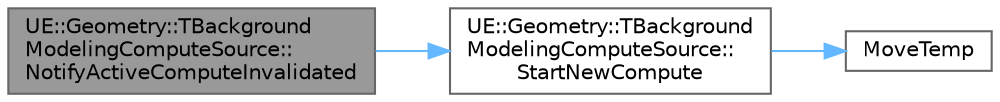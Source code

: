 digraph "UE::Geometry::TBackgroundModelingComputeSource::NotifyActiveComputeInvalidated"
{
 // INTERACTIVE_SVG=YES
 // LATEX_PDF_SIZE
  bgcolor="transparent";
  edge [fontname=Helvetica,fontsize=10,labelfontname=Helvetica,labelfontsize=10];
  node [fontname=Helvetica,fontsize=10,shape=box,height=0.2,width=0.4];
  rankdir="LR";
  Node1 [id="Node000001",label="UE::Geometry::TBackground\lModelingComputeSource::\lNotifyActiveComputeInvalidated",height=0.2,width=0.4,color="gray40", fillcolor="grey60", style="filled", fontcolor="black",tooltip="Cancel the active computation if one is running, after a delay of CancelActiveOpDelaySeconds."];
  Node1 -> Node2 [id="edge1_Node000001_Node000002",color="steelblue1",style="solid",tooltip=" "];
  Node2 [id="Node000002",label="UE::Geometry::TBackground\lModelingComputeSource::\lStartNewCompute",height=0.2,width=0.4,color="grey40", fillcolor="white", style="filled",URL="$d4/dbc/classUE_1_1Geometry_1_1TBackgroundModelingComputeSource.html#a420b94cc4f2c05170cc26a6e66c446de",tooltip=" "];
  Node2 -> Node3 [id="edge2_Node000002_Node000003",color="steelblue1",style="solid",tooltip=" "];
  Node3 [id="Node000003",label="MoveTemp",height=0.2,width=0.4,color="grey40", fillcolor="white", style="filled",URL="$d4/d24/UnrealTemplate_8h.html#ad5e6c049aeb9c9115fec514ba581dbb6",tooltip="MoveTemp will cast a reference to an rvalue reference."];
}
